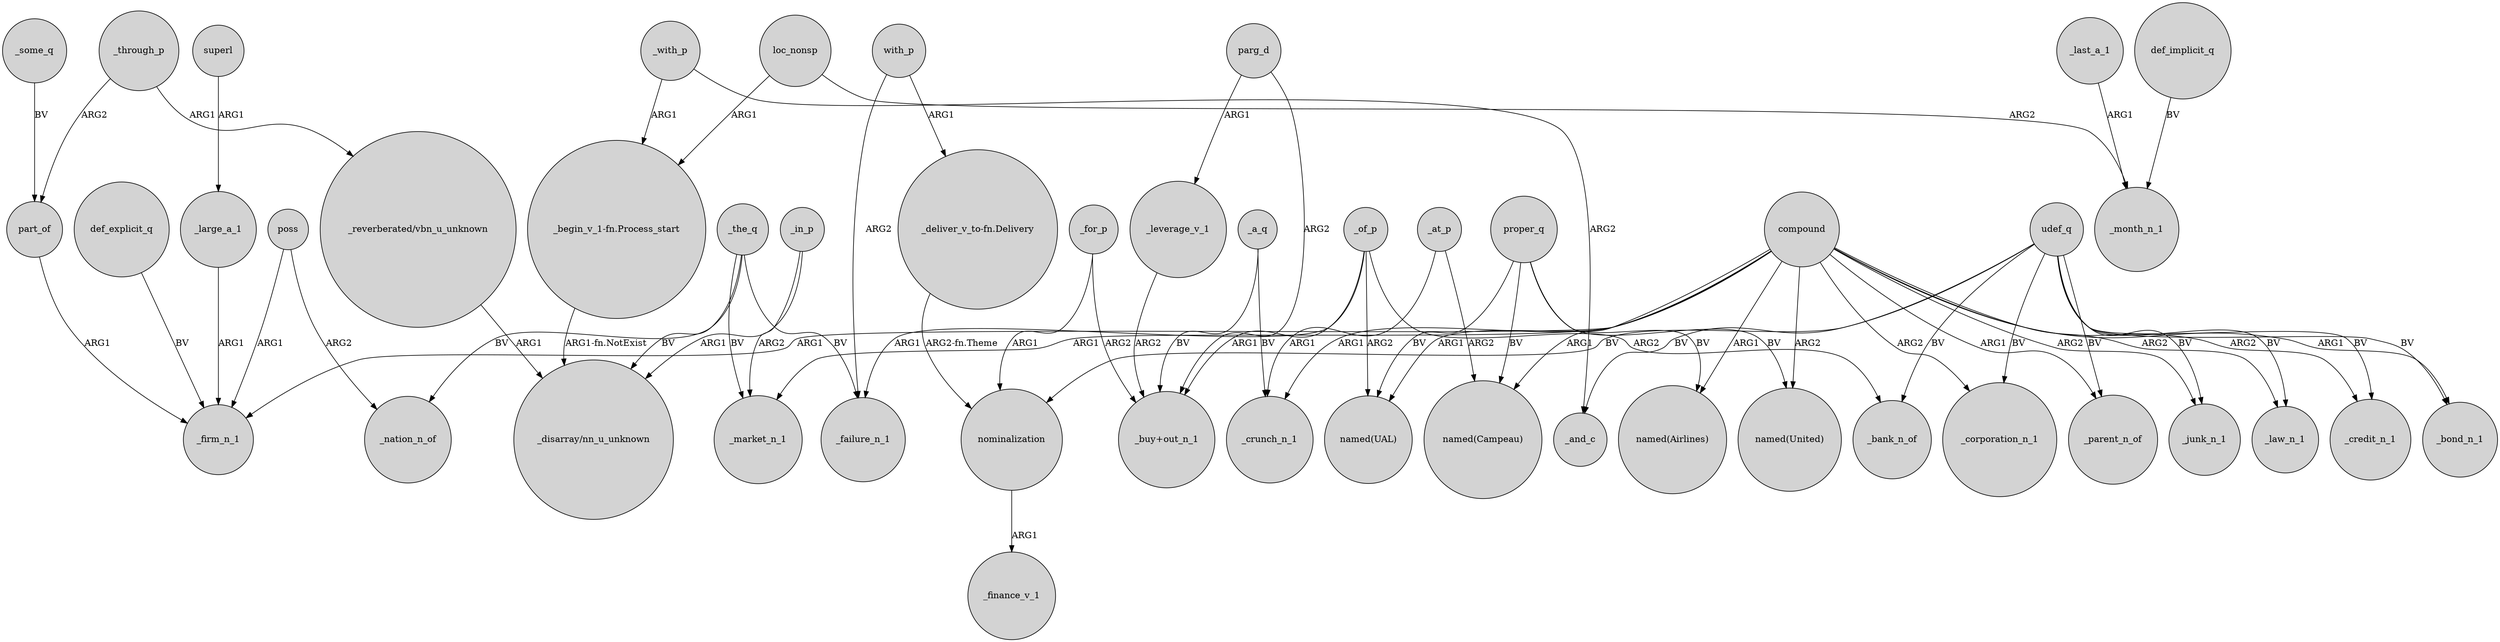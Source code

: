 digraph {
	node [shape=circle style=filled]
	superl -> _large_a_1 [label=ARG1]
	_with_p -> _and_c [label=ARG2]
	def_implicit_q -> _month_n_1 [label=BV]
	udef_q -> _parent_n_of [label=BV]
	compound -> _crunch_n_1 [label=ARG1]
	compound -> "named(Campeau)" [label=ARG1]
	_the_q -> "_disarray/nn_u_unknown" [label=BV]
	udef_q -> _credit_n_1 [label=BV]
	_for_p -> "_buy+out_n_1" [label=ARG2]
	_of_p -> "named(UAL)" [label=ARG2]
	_in_p -> "_disarray/nn_u_unknown" [label=ARG1]
	"_reverberated/vbn_u_unknown" -> "_disarray/nn_u_unknown" [label=ARG1]
	"_begin_v_1-fn.Process_start" -> "_disarray/nn_u_unknown" [label="ARG1-fn.NotExist"]
	compound -> _credit_n_1 [label=ARG2]
	_through_p -> "_reverberated/vbn_u_unknown" [label=ARG1]
	_of_p -> _failure_n_1 [label=ARG1]
	compound -> _bond_n_1 [label=ARG1]
	compound -> _corporation_n_1 [label=ARG2]
	with_p -> _failure_n_1 [label=ARG2]
	part_of -> _firm_n_1 [label=ARG1]
	compound -> "named(Airlines)" [label=ARG1]
	compound -> _junk_n_1 [label=ARG2]
	compound -> _parent_n_of [label=ARG1]
	nominalization -> _finance_v_1 [label=ARG1]
	parg_d -> "_buy+out_n_1" [label=ARG2]
	udef_q -> _law_n_1 [label=BV]
	"_deliver_v_to-fn.Delivery" -> nominalization [label="ARG2-fn.Theme"]
	_large_a_1 -> _firm_n_1 [label=ARG1]
	_some_q -> part_of [label=BV]
	_at_p -> _crunch_n_1 [label=ARG1]
	udef_q -> _junk_n_1 [label=BV]
	_with_p -> "_begin_v_1-fn.Process_start" [label=ARG1]
	udef_q -> _corporation_n_1 [label=BV]
	parg_d -> _leverage_v_1 [label=ARG1]
	udef_q -> _bond_n_1 [label=BV]
	_the_q -> _nation_n_of [label=BV]
	proper_q -> "named(Campeau)" [label=BV]
	def_explicit_q -> _firm_n_1 [label=BV]
	proper_q -> "named(United)" [label=BV]
	_of_p -> _bank_n_of [label=ARG2]
	compound -> _firm_n_1 [label=ARG1]
	udef_q -> nominalization [label=BV]
	proper_q -> "named(UAL)" [label=BV]
	_for_p -> nominalization [label=ARG1]
	_leverage_v_1 -> "_buy+out_n_1" [label=ARG2]
	poss -> _firm_n_1 [label=ARG1]
	poss -> _nation_n_of [label=ARG2]
	proper_q -> "named(Airlines)" [label=BV]
	_last_a_1 -> _month_n_1 [label=ARG1]
	_in_p -> _market_n_1 [label=ARG2]
	compound -> _law_n_1 [label=ARG2]
	compound -> _market_n_1 [label=ARG1]
	_the_q -> _failure_n_1 [label=BV]
	loc_nonsp -> _month_n_1 [label=ARG2]
	compound -> "named(United)" [label=ARG2]
	_the_q -> _market_n_1 [label=BV]
	udef_q -> _and_c [label=BV]
	_at_p -> "named(Campeau)" [label=ARG2]
	loc_nonsp -> "_begin_v_1-fn.Process_start" [label=ARG1]
	_a_q -> _crunch_n_1 [label=BV]
	_through_p -> part_of [label=ARG2]
	_of_p -> "_buy+out_n_1" [label=ARG1]
	compound -> "named(UAL)" [label=ARG1]
	udef_q -> _bank_n_of [label=BV]
	_a_q -> "_buy+out_n_1" [label=BV]
	with_p -> "_deliver_v_to-fn.Delivery" [label=ARG1]
}
